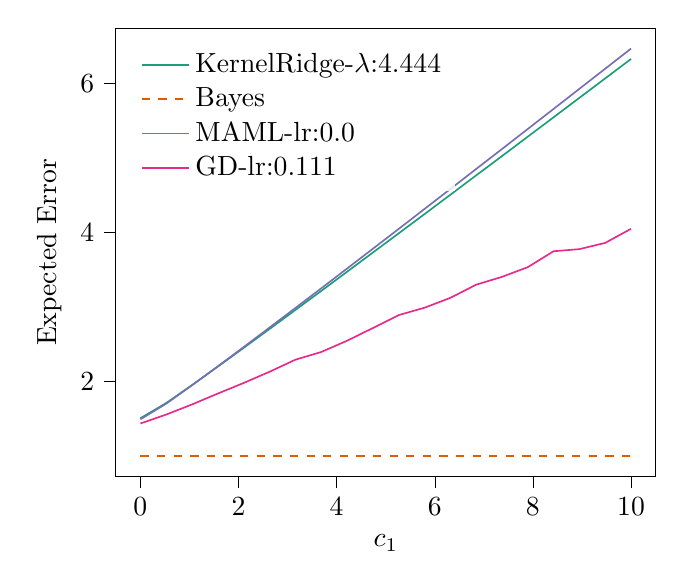% This file was created with tikzplotlib v0.10.1.
\begin{tikzpicture}

\definecolor{chocolate217952}{RGB}{217,95,2}
\definecolor{darkcyan27158119}{RGB}{27,158,119}
\definecolor{darkgray176}{RGB}{176,176,176}
\definecolor{deeppink23141138}{RGB}{231,41,138}
\definecolor{lightslategray117112179}{RGB}{117,112,179}

\begin{axis}[
legend cell align={left},
legend style={
  fill opacity=0.8,
  draw opacity=1,
  text opacity=1,
  at={(0.03,0.97)},
  anchor=north west,
  draw=none
},
tick align=outside,
tick pos=left,
x grid style={darkgray176},
xlabel={\(\displaystyle c_{1}\)},
xmin=-0.499, xmax=10.5,
xtick style={color=black},
y grid style={darkgray176},
ylabel={Expected Error},
ymin=0.726, ymax=6.741,
ytick style={color=black}
]
\addplot [semithick, darkcyan27158119]
table {%
0.001 1.509
0.527 1.713
1.054 1.954
1.58 2.202
2.106 2.453
2.632 2.706
3.159 2.961
3.685 3.216
4.211 3.473
4.737 3.731
5.264 3.989
5.79 4.247
6.316 4.506
6.842 4.766
7.369 5.025
7.895 5.286
8.421 5.546
8.947 5.807
9.474 6.068
10 6.329
};
\addlegendentry{KernelRidge-$\lambda$:4.444}
\addplot [semithick, chocolate217952, dashed]
table {%
0.001 1.0
0.527 1.0
1.054 1.0
1.58 1.0
2.106 1.0
2.632 1.0
3.159 1.0
3.685 1.0
4.211 1.0
4.737 1.0
5.264 1.0
5.79 1.0
6.316 1.0
6.842 1.0
7.369 1.0
7.895 1.0
8.421 1.0
8.947 1.0
9.474 1.0
10 1.0
};
\addlegendentry{Bayes}
\addplot [semithick, lightslategray117112179]
table {%
0.001 1.494
0.527 1.704
1.054 1.952
1.58 2.206
2.106 2.464
2.632 2.725
3.159 2.988
3.685 3.251
4.211 3.516
4.737 3.782
5.264 4.048
5.79 4.316
6.316 4.583
6.842 4.852
7.369 5.12
7.895 5.389
8.421 5.658
8.947 5.928
9.474 6.198
10 6.468
};
\addlegendentry{MAML-lr:0.0}
\addplot [semithick, deeppink23141138]
table {%
0.001 1.438
0.527 1.558
1.054 1.694
1.58 1.84
2.106 1.982
2.632 2.132
3.159 2.294
3.685 2.397
4.211 2.548
4.737 2.718
5.264 2.892
5.79 2.991
6.316 3.123
6.842 3.3
7.369 3.405
7.895 3.535
8.421 3.749
8.947 3.777
9.474 3.861
10 4.05
};
\addlegendentry{GD-lr:0.111}
\end{axis}

\end{tikzpicture}

